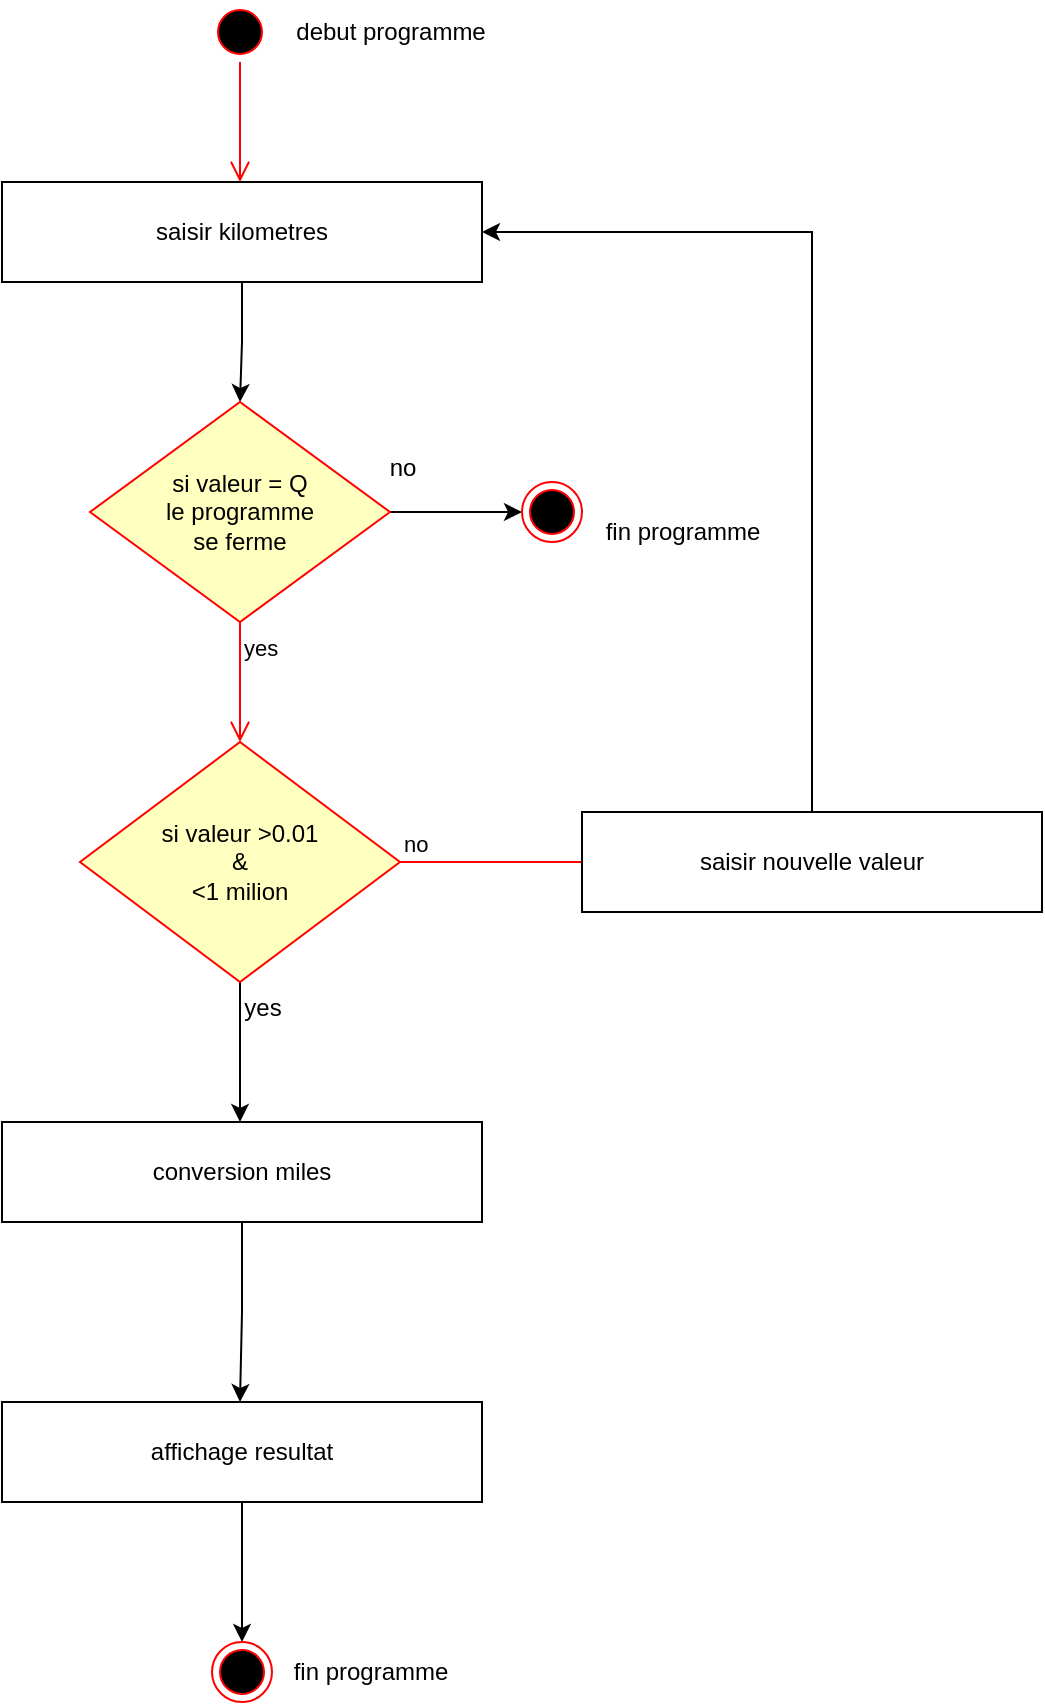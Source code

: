 <mxfile version="21.6.1" type="device">
  <diagram name="Page-1" id="YUihQqoW8NSskB99rZK4">
    <mxGraphModel dx="1418" dy="828" grid="1" gridSize="10" guides="1" tooltips="1" connect="1" arrows="1" fold="1" page="1" pageScale="1" pageWidth="827" pageHeight="1169" math="0" shadow="0">
      <root>
        <mxCell id="0" />
        <mxCell id="1" parent="0" />
        <mxCell id="2mkjz8pBqvpZD9lPwnL0-1" value="" style="ellipse;html=1;shape=startState;fillColor=#000000;strokeColor=#ff0000;" parent="1" vertex="1">
          <mxGeometry x="384" y="10" width="30" height="30" as="geometry" />
        </mxCell>
        <mxCell id="2mkjz8pBqvpZD9lPwnL0-2" value="" style="edgeStyle=orthogonalEdgeStyle;html=1;verticalAlign=bottom;endArrow=open;endSize=8;strokeColor=#ff0000;rounded=0;" parent="1" source="2mkjz8pBqvpZD9lPwnL0-1" edge="1">
          <mxGeometry relative="1" as="geometry">
            <mxPoint x="399" y="100" as="targetPoint" />
          </mxGeometry>
        </mxCell>
        <mxCell id="2mkjz8pBqvpZD9lPwnL0-10" style="edgeStyle=orthogonalEdgeStyle;rounded=0;orthogonalLoop=1;jettySize=auto;html=1;exitX=0.5;exitY=1;exitDx=0;exitDy=0;" parent="1" source="2mkjz8pBqvpZD9lPwnL0-6" edge="1">
          <mxGeometry relative="1" as="geometry">
            <mxPoint x="399" y="210" as="targetPoint" />
          </mxGeometry>
        </mxCell>
        <mxCell id="2mkjz8pBqvpZD9lPwnL0-6" value="saisir kilometres" style="html=1;whiteSpace=wrap;" parent="1" vertex="1">
          <mxGeometry x="280" y="100" width="240" height="50" as="geometry" />
        </mxCell>
        <mxCell id="2mkjz8pBqvpZD9lPwnL0-41" style="edgeStyle=orthogonalEdgeStyle;rounded=0;orthogonalLoop=1;jettySize=auto;html=1;exitX=1;exitY=0.5;exitDx=0;exitDy=0;entryX=0;entryY=0.5;entryDx=0;entryDy=0;" parent="1" source="2mkjz8pBqvpZD9lPwnL0-11" target="2mkjz8pBqvpZD9lPwnL0-15" edge="1">
          <mxGeometry relative="1" as="geometry" />
        </mxCell>
        <mxCell id="2mkjz8pBqvpZD9lPwnL0-11" value="si valeur = Q&lt;br&gt;le programme&lt;br&gt;se ferme" style="rhombus;whiteSpace=wrap;html=1;fontColor=#000000;fillColor=#ffffc0;strokeColor=#ff0000;" parent="1" vertex="1">
          <mxGeometry x="324" y="210" width="150" height="110" as="geometry" />
        </mxCell>
        <mxCell id="2mkjz8pBqvpZD9lPwnL0-13" value="yes" style="edgeStyle=orthogonalEdgeStyle;html=1;align=left;verticalAlign=top;endArrow=open;endSize=8;strokeColor=#ff0000;rounded=0;" parent="1" source="2mkjz8pBqvpZD9lPwnL0-11" edge="1">
          <mxGeometry x="-1" relative="1" as="geometry">
            <mxPoint x="399" y="380" as="targetPoint" />
          </mxGeometry>
        </mxCell>
        <mxCell id="2mkjz8pBqvpZD9lPwnL0-15" value="" style="ellipse;html=1;shape=endState;fillColor=#000000;strokeColor=#ff0000;" parent="1" vertex="1">
          <mxGeometry x="540" y="250" width="30" height="30" as="geometry" />
        </mxCell>
        <mxCell id="2mkjz8pBqvpZD9lPwnL0-16" value="fin programme" style="text;html=1;align=center;verticalAlign=middle;resizable=0;points=[];autosize=1;strokeColor=none;fillColor=none;" parent="1" vertex="1">
          <mxGeometry x="570" y="260" width="100" height="30" as="geometry" />
        </mxCell>
        <mxCell id="2mkjz8pBqvpZD9lPwnL0-25" style="edgeStyle=orthogonalEdgeStyle;rounded=0;orthogonalLoop=1;jettySize=auto;html=1;exitX=0.5;exitY=1;exitDx=0;exitDy=0;" parent="1" source="2mkjz8pBqvpZD9lPwnL0-22" edge="1">
          <mxGeometry relative="1" as="geometry">
            <mxPoint x="399" y="570" as="targetPoint" />
          </mxGeometry>
        </mxCell>
        <mxCell id="2mkjz8pBqvpZD9lPwnL0-22" value="si valeur &amp;gt;0.01&lt;br&gt;&amp;amp;&lt;br&gt;&amp;lt;1 milion" style="rhombus;whiteSpace=wrap;html=1;fontColor=#000000;fillColor=#ffffc0;strokeColor=#ff0000;" parent="1" vertex="1">
          <mxGeometry x="319" y="380" width="160" height="120" as="geometry" />
        </mxCell>
        <mxCell id="2mkjz8pBqvpZD9lPwnL0-23" value="no" style="edgeStyle=orthogonalEdgeStyle;html=1;align=left;verticalAlign=bottom;endArrow=open;endSize=8;strokeColor=#ff0000;rounded=0;exitX=1;exitY=0.5;exitDx=0;exitDy=0;" parent="1" source="2mkjz8pBqvpZD9lPwnL0-22" edge="1">
          <mxGeometry x="-1" relative="1" as="geometry">
            <mxPoint x="590" y="440" as="targetPoint" />
            <mxPoint x="260" y="450" as="sourcePoint" />
          </mxGeometry>
        </mxCell>
        <mxCell id="2mkjz8pBqvpZD9lPwnL0-26" value="yes" style="text;html=1;align=center;verticalAlign=middle;resizable=0;points=[];autosize=1;strokeColor=none;fillColor=none;" parent="1" vertex="1">
          <mxGeometry x="390" y="498" width="40" height="30" as="geometry" />
        </mxCell>
        <mxCell id="2mkjz8pBqvpZD9lPwnL0-34" style="edgeStyle=orthogonalEdgeStyle;rounded=0;orthogonalLoop=1;jettySize=auto;html=1;exitX=0.5;exitY=0;exitDx=0;exitDy=0;entryX=1;entryY=0.5;entryDx=0;entryDy=0;" parent="1" source="2mkjz8pBqvpZD9lPwnL0-29" target="2mkjz8pBqvpZD9lPwnL0-6" edge="1">
          <mxGeometry relative="1" as="geometry" />
        </mxCell>
        <mxCell id="2mkjz8pBqvpZD9lPwnL0-29" value="saisir nouvelle valeur&lt;br&gt;" style="html=1;whiteSpace=wrap;" parent="1" vertex="1">
          <mxGeometry x="570" y="415" width="230" height="50" as="geometry" />
        </mxCell>
        <mxCell id="2mkjz8pBqvpZD9lPwnL0-32" style="edgeStyle=orthogonalEdgeStyle;rounded=0;orthogonalLoop=1;jettySize=auto;html=1;exitX=0.5;exitY=1;exitDx=0;exitDy=0;" parent="1" source="2mkjz8pBqvpZD9lPwnL0-30" edge="1">
          <mxGeometry relative="1" as="geometry">
            <mxPoint x="399" y="710" as="targetPoint" />
          </mxGeometry>
        </mxCell>
        <mxCell id="2mkjz8pBqvpZD9lPwnL0-30" value="conversion miles" style="html=1;whiteSpace=wrap;" parent="1" vertex="1">
          <mxGeometry x="280" y="570" width="240" height="50" as="geometry" />
        </mxCell>
        <mxCell id="2mkjz8pBqvpZD9lPwnL0-36" style="edgeStyle=orthogonalEdgeStyle;rounded=0;orthogonalLoop=1;jettySize=auto;html=1;exitX=0.5;exitY=1;exitDx=0;exitDy=0;" parent="1" source="2mkjz8pBqvpZD9lPwnL0-33" edge="1">
          <mxGeometry relative="1" as="geometry">
            <mxPoint x="400" y="830" as="targetPoint" />
          </mxGeometry>
        </mxCell>
        <mxCell id="2mkjz8pBqvpZD9lPwnL0-33" value="affichage resultat" style="html=1;whiteSpace=wrap;" parent="1" vertex="1">
          <mxGeometry x="280" y="710" width="240" height="50" as="geometry" />
        </mxCell>
        <mxCell id="2mkjz8pBqvpZD9lPwnL0-35" value="" style="ellipse;html=1;shape=endState;fillColor=#000000;strokeColor=#ff0000;" parent="1" vertex="1">
          <mxGeometry x="385" y="830" width="30" height="30" as="geometry" />
        </mxCell>
        <mxCell id="2mkjz8pBqvpZD9lPwnL0-39" value="fin programme" style="text;html=1;align=center;verticalAlign=middle;resizable=0;points=[];autosize=1;strokeColor=none;fillColor=none;" parent="1" vertex="1">
          <mxGeometry x="414" y="830" width="100" height="30" as="geometry" />
        </mxCell>
        <mxCell id="2mkjz8pBqvpZD9lPwnL0-40" value="debut programme" style="text;html=1;align=center;verticalAlign=middle;resizable=0;points=[];autosize=1;strokeColor=none;fillColor=none;" parent="1" vertex="1">
          <mxGeometry x="414" y="10" width="120" height="30" as="geometry" />
        </mxCell>
        <mxCell id="2mkjz8pBqvpZD9lPwnL0-42" value="no" style="text;html=1;align=center;verticalAlign=middle;resizable=0;points=[];autosize=1;strokeColor=none;fillColor=none;" parent="1" vertex="1">
          <mxGeometry x="460" y="228" width="40" height="30" as="geometry" />
        </mxCell>
      </root>
    </mxGraphModel>
  </diagram>
</mxfile>
